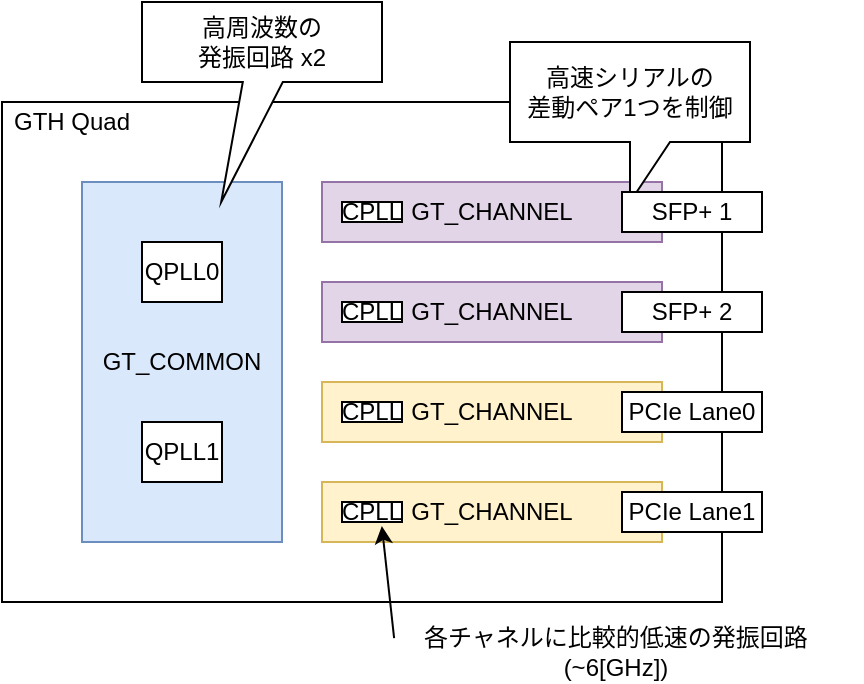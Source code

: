 <mxfile version="14.9.6" type="device" pages="4"><diagram id="eS2CCyzVlLUsjGU6bi0a" name="ページ1"><mxGraphModel dx="692" dy="543" grid="0" gridSize="10" guides="1" tooltips="1" connect="1" arrows="1" fold="1" page="1" pageScale="1" pageWidth="827" pageHeight="1169" math="0" shadow="0"><root><mxCell id="0"/><mxCell id="1" parent="0"/><mxCell id="20jmERsMM1dgUrmuHTMS-32" value="" style="group" vertex="1" connectable="0" parent="1"><mxGeometry x="60" y="40" width="430" height="340" as="geometry"/></mxCell><mxCell id="20jmERsMM1dgUrmuHTMS-18" value="" style="rounded=0;whiteSpace=wrap;html=1;" vertex="1" parent="20jmERsMM1dgUrmuHTMS-32"><mxGeometry y="50" width="360" height="250" as="geometry"/></mxCell><mxCell id="20jmERsMM1dgUrmuHTMS-8" value="GT_COMMON" style="rounded=0;whiteSpace=wrap;html=1;fillColor=#dae8fc;strokeColor=#6c8ebf;" vertex="1" parent="20jmERsMM1dgUrmuHTMS-32"><mxGeometry x="40" y="90" width="100" height="180" as="geometry"/></mxCell><mxCell id="20jmERsMM1dgUrmuHTMS-3" value="GT_CHANNEL" style="rounded=0;whiteSpace=wrap;html=1;fillColor=#e1d5e7;strokeColor=#9673a6;" vertex="1" parent="20jmERsMM1dgUrmuHTMS-32"><mxGeometry x="160" y="90" width="170" height="30" as="geometry"/></mxCell><mxCell id="20jmERsMM1dgUrmuHTMS-4" value="QPLL0" style="rounded=0;whiteSpace=wrap;html=1;" vertex="1" parent="20jmERsMM1dgUrmuHTMS-32"><mxGeometry x="70" y="120" width="40" height="30" as="geometry"/></mxCell><mxCell id="20jmERsMM1dgUrmuHTMS-5" value="GT_CHANNEL" style="rounded=0;whiteSpace=wrap;html=1;fillColor=#e1d5e7;strokeColor=#9673a6;" vertex="1" parent="20jmERsMM1dgUrmuHTMS-32"><mxGeometry x="160" y="140" width="170" height="30" as="geometry"/></mxCell><mxCell id="20jmERsMM1dgUrmuHTMS-6" value="GT_CHANNEL" style="rounded=0;whiteSpace=wrap;html=1;fillColor=#fff2cc;strokeColor=#d6b656;" vertex="1" parent="20jmERsMM1dgUrmuHTMS-32"><mxGeometry x="160" y="190" width="170" height="30" as="geometry"/></mxCell><mxCell id="20jmERsMM1dgUrmuHTMS-7" value="GT_CHANNEL" style="rounded=0;whiteSpace=wrap;html=1;fillColor=#fff2cc;strokeColor=#d6b656;" vertex="1" parent="20jmERsMM1dgUrmuHTMS-32"><mxGeometry x="160" y="240" width="170" height="30" as="geometry"/></mxCell><mxCell id="20jmERsMM1dgUrmuHTMS-10" value="QPLL1" style="rounded=0;whiteSpace=wrap;html=1;" vertex="1" parent="20jmERsMM1dgUrmuHTMS-32"><mxGeometry x="70" y="210" width="40" height="30" as="geometry"/></mxCell><mxCell id="20jmERsMM1dgUrmuHTMS-11" value="CPLL" style="rounded=0;whiteSpace=wrap;html=1;" vertex="1" parent="20jmERsMM1dgUrmuHTMS-32"><mxGeometry x="170" y="100" width="30" height="10" as="geometry"/></mxCell><mxCell id="20jmERsMM1dgUrmuHTMS-12" value="CPLL" style="rounded=0;whiteSpace=wrap;html=1;" vertex="1" parent="20jmERsMM1dgUrmuHTMS-32"><mxGeometry x="170" y="150" width="30" height="10" as="geometry"/></mxCell><mxCell id="20jmERsMM1dgUrmuHTMS-13" value="CPLL" style="rounded=0;whiteSpace=wrap;html=1;" vertex="1" parent="20jmERsMM1dgUrmuHTMS-32"><mxGeometry x="170" y="200" width="30" height="10" as="geometry"/></mxCell><mxCell id="20jmERsMM1dgUrmuHTMS-14" value="CPLL" style="rounded=0;whiteSpace=wrap;html=1;" vertex="1" parent="20jmERsMM1dgUrmuHTMS-32"><mxGeometry x="170" y="250" width="30" height="10" as="geometry"/></mxCell><mxCell id="20jmERsMM1dgUrmuHTMS-16" value="高速シリアルの&lt;br&gt;差動ペア1つを制御" style="shape=callout;whiteSpace=wrap;html=1;perimeter=calloutPerimeter;" vertex="1" parent="20jmERsMM1dgUrmuHTMS-32"><mxGeometry x="254" y="20" width="120" height="80" as="geometry"/></mxCell><mxCell id="20jmERsMM1dgUrmuHTMS-19" value="GTH Quad" style="text;html=1;strokeColor=none;fillColor=none;align=center;verticalAlign=middle;whiteSpace=wrap;rounded=0;" vertex="1" parent="20jmERsMM1dgUrmuHTMS-32"><mxGeometry y="50" width="70" height="20" as="geometry"/></mxCell><mxCell id="20jmERsMM1dgUrmuHTMS-20" value="高周波数の&lt;br&gt;発振回路 x2" style="shape=callout;whiteSpace=wrap;html=1;perimeter=calloutPerimeter;position2=0.33;base=20;size=60;position=0.42;" vertex="1" parent="20jmERsMM1dgUrmuHTMS-32"><mxGeometry x="70" width="120" height="100" as="geometry"/></mxCell><mxCell id="20jmERsMM1dgUrmuHTMS-30" value="各チャネルに比較的低速の発振回路 &lt;br&gt;(~6[GHz])" style="text;html=1;strokeColor=none;fillColor=none;align=center;verticalAlign=middle;whiteSpace=wrap;rounded=0;" vertex="1" parent="20jmERsMM1dgUrmuHTMS-32"><mxGeometry x="184" y="310" width="246" height="30" as="geometry"/></mxCell><mxCell id="20jmERsMM1dgUrmuHTMS-31" value="" style="endArrow=classic;html=1;exitX=0.049;exitY=0.267;exitDx=0;exitDy=0;exitPerimeter=0;entryX=0.176;entryY=0.733;entryDx=0;entryDy=0;entryPerimeter=0;" edge="1" parent="20jmERsMM1dgUrmuHTMS-32" source="20jmERsMM1dgUrmuHTMS-30" target="20jmERsMM1dgUrmuHTMS-7"><mxGeometry width="50" height="50" relative="1" as="geometry"><mxPoint x="230" y="240" as="sourcePoint"/><mxPoint x="280" y="190" as="targetPoint"/></mxGeometry></mxCell><mxCell id="20jmERsMM1dgUrmuHTMS-36" value="SFP+ 1" style="rounded=0;whiteSpace=wrap;html=1;" vertex="1" parent="20jmERsMM1dgUrmuHTMS-32"><mxGeometry x="310" y="95" width="70" height="20" as="geometry"/></mxCell><mxCell id="20jmERsMM1dgUrmuHTMS-37" value="SFP+ 2" style="rounded=0;whiteSpace=wrap;html=1;" vertex="1" parent="20jmERsMM1dgUrmuHTMS-32"><mxGeometry x="310" y="145" width="70" height="20" as="geometry"/></mxCell><mxCell id="20jmERsMM1dgUrmuHTMS-34" value="PCIe Lane0" style="rounded=0;whiteSpace=wrap;html=1;" vertex="1" parent="20jmERsMM1dgUrmuHTMS-32"><mxGeometry x="310" y="195" width="70" height="20" as="geometry"/></mxCell><mxCell id="20jmERsMM1dgUrmuHTMS-35" value="PCIe Lane1" style="rounded=0;whiteSpace=wrap;html=1;" vertex="1" parent="20jmERsMM1dgUrmuHTMS-32"><mxGeometry x="310" y="245" width="70" height="20" as="geometry"/></mxCell></root></mxGraphModel></diagram><diagram id="W0kIuHOvOEb7Jq3PEOgI" name="ページ2"><mxGraphModel dx="1519" dy="543" grid="1" gridSize="10" guides="1" tooltips="1" connect="1" arrows="1" fold="1" page="1" pageScale="1" pageWidth="827" pageHeight="1169" math="0" shadow="0"><root><mxCell id="2oMVdeUQd1I6vXex3bKi-0"/><mxCell id="2oMVdeUQd1I6vXex3bKi-1" parent="2oMVdeUQd1I6vXex3bKi-0"/><mxCell id="l8VMRoq34_o4RC0qEP0_-49" value="" style="group" vertex="1" connectable="0" parent="2oMVdeUQd1I6vXex3bKi-1"><mxGeometry x="-120" y="80" width="640" height="270" as="geometry"/></mxCell><mxCell id="l8VMRoq34_o4RC0qEP0_-1" value="" style="rounded=0;whiteSpace=wrap;html=1;" vertex="1" parent="l8VMRoq34_o4RC0qEP0_-49"><mxGeometry x="130" y="10" width="410" height="250" as="geometry"/></mxCell><mxCell id="l8VMRoq34_o4RC0qEP0_-2" value="GT_COMMON" style="rounded=0;whiteSpace=wrap;html=1;fillColor=#dae8fc;strokeColor=#6c8ebf;" vertex="1" parent="l8VMRoq34_o4RC0qEP0_-49"><mxGeometry x="220" y="50" width="100" height="180" as="geometry"/></mxCell><mxCell id="l8VMRoq34_o4RC0qEP0_-3" value="GT_CHANNEL" style="rounded=0;whiteSpace=wrap;html=1;fillColor=#e1d5e7;strokeColor=#9673a6;" vertex="1" parent="l8VMRoq34_o4RC0qEP0_-49"><mxGeometry x="340" y="50" width="170" height="30" as="geometry"/></mxCell><mxCell id="l8VMRoq34_o4RC0qEP0_-4" value="QPLL0" style="rounded=0;whiteSpace=wrap;html=1;" vertex="1" parent="l8VMRoq34_o4RC0qEP0_-49"><mxGeometry x="250" y="80" width="40" height="30" as="geometry"/></mxCell><mxCell id="l8VMRoq34_o4RC0qEP0_-5" value="GT_CHANNEL" style="rounded=0;whiteSpace=wrap;html=1;fillColor=#e1d5e7;strokeColor=#9673a6;" vertex="1" parent="l8VMRoq34_o4RC0qEP0_-49"><mxGeometry x="340" y="100" width="170" height="30" as="geometry"/></mxCell><mxCell id="l8VMRoq34_o4RC0qEP0_-6" value="GT_CHANNEL" style="rounded=0;whiteSpace=wrap;html=1;fillColor=#fff2cc;strokeColor=#d6b656;" vertex="1" parent="l8VMRoq34_o4RC0qEP0_-49"><mxGeometry x="340" y="150" width="170" height="30" as="geometry"/></mxCell><mxCell id="l8VMRoq34_o4RC0qEP0_-7" value="GT_CHANNEL" style="rounded=0;whiteSpace=wrap;html=1;fillColor=#fff2cc;strokeColor=#d6b656;" vertex="1" parent="l8VMRoq34_o4RC0qEP0_-49"><mxGeometry x="340" y="200" width="170" height="30" as="geometry"/></mxCell><mxCell id="l8VMRoq34_o4RC0qEP0_-8" value="QPLL1" style="rounded=0;whiteSpace=wrap;html=1;" vertex="1" parent="l8VMRoq34_o4RC0qEP0_-49"><mxGeometry x="250" y="170" width="40" height="30" as="geometry"/></mxCell><mxCell id="l8VMRoq34_o4RC0qEP0_-9" value="CPLL" style="rounded=0;whiteSpace=wrap;html=1;" vertex="1" parent="l8VMRoq34_o4RC0qEP0_-49"><mxGeometry x="350" y="60" width="30" height="10" as="geometry"/></mxCell><mxCell id="l8VMRoq34_o4RC0qEP0_-10" value="CPLL" style="rounded=0;whiteSpace=wrap;html=1;" vertex="1" parent="l8VMRoq34_o4RC0qEP0_-49"><mxGeometry x="350" y="110" width="30" height="10" as="geometry"/></mxCell><mxCell id="l8VMRoq34_o4RC0qEP0_-11" value="CPLL" style="rounded=0;whiteSpace=wrap;html=1;" vertex="1" parent="l8VMRoq34_o4RC0qEP0_-49"><mxGeometry x="350" y="160" width="30" height="10" as="geometry"/></mxCell><mxCell id="l8VMRoq34_o4RC0qEP0_-12" value="CPLL" style="rounded=0;whiteSpace=wrap;html=1;" vertex="1" parent="l8VMRoq34_o4RC0qEP0_-49"><mxGeometry x="350" y="210" width="30" height="10" as="geometry"/></mxCell><mxCell id="l8VMRoq34_o4RC0qEP0_-14" value="GTH Quad" style="text;html=1;strokeColor=none;fillColor=none;align=center;verticalAlign=middle;whiteSpace=wrap;rounded=0;" vertex="1" parent="l8VMRoq34_o4RC0qEP0_-49"><mxGeometry x="130" y="10" width="70" height="20" as="geometry"/></mxCell><mxCell id="l8VMRoq34_o4RC0qEP0_-16" value="10.312[Gbps]" style="text;html=1;strokeColor=none;fillColor=none;align=center;verticalAlign=middle;whiteSpace=wrap;rounded=0;" vertex="1" parent="l8VMRoq34_o4RC0qEP0_-49"><mxGeometry x="560" y="80" width="80" height="20" as="geometry"/></mxCell><mxCell id="l8VMRoq34_o4RC0qEP0_-18" value="SFP+ 1" style="rounded=0;whiteSpace=wrap;html=1;" vertex="1" parent="l8VMRoq34_o4RC0qEP0_-49"><mxGeometry x="490" y="55" width="70" height="20" as="geometry"/></mxCell><mxCell id="l8VMRoq34_o4RC0qEP0_-19" value="SFP+ 2" style="rounded=0;whiteSpace=wrap;html=1;" vertex="1" parent="l8VMRoq34_o4RC0qEP0_-49"><mxGeometry x="490" y="105" width="70" height="20" as="geometry"/></mxCell><mxCell id="l8VMRoq34_o4RC0qEP0_-20" value="PCIe Lane0" style="rounded=0;whiteSpace=wrap;html=1;" vertex="1" parent="l8VMRoq34_o4RC0qEP0_-49"><mxGeometry x="490" y="155" width="70" height="20" as="geometry"/></mxCell><mxCell id="l8VMRoq34_o4RC0qEP0_-21" value="PCIe Lane1" style="rounded=0;whiteSpace=wrap;html=1;" vertex="1" parent="l8VMRoq34_o4RC0qEP0_-49"><mxGeometry x="490" y="205" width="70" height="20" as="geometry"/></mxCell><mxCell id="l8VMRoq34_o4RC0qEP0_-23" value="8[Gbps]" style="text;html=1;strokeColor=none;fillColor=none;align=center;verticalAlign=middle;whiteSpace=wrap;rounded=0;" vertex="1" parent="l8VMRoq34_o4RC0qEP0_-49"><mxGeometry x="560" y="180" width="80" height="20" as="geometry"/></mxCell><mxCell id="l8VMRoq34_o4RC0qEP0_-28" style="edgeStyle=orthogonalEdgeStyle;rounded=0;orthogonalLoop=1;jettySize=auto;html=1;exitX=1;exitY=0.5;exitDx=0;exitDy=0;entryX=0;entryY=0.25;entryDx=0;entryDy=0;" edge="1" parent="l8VMRoq34_o4RC0qEP0_-49" source="l8VMRoq34_o4RC0qEP0_-25" target="l8VMRoq34_o4RC0qEP0_-2"><mxGeometry relative="1" as="geometry"/></mxCell><mxCell id="l8VMRoq34_o4RC0qEP0_-25" value="" style="triangle;whiteSpace=wrap;html=1;" vertex="1" parent="l8VMRoq34_o4RC0qEP0_-49"><mxGeometry x="160" y="80" width="40" height="30" as="geometry"/></mxCell><mxCell id="l8VMRoq34_o4RC0qEP0_-27" style="edgeStyle=orthogonalEdgeStyle;rounded=0;orthogonalLoop=1;jettySize=auto;html=1;exitX=1;exitY=0.5;exitDx=0;exitDy=0;entryX=0;entryY=0.75;entryDx=0;entryDy=0;" edge="1" parent="l8VMRoq34_o4RC0qEP0_-49" source="l8VMRoq34_o4RC0qEP0_-26" target="l8VMRoq34_o4RC0qEP0_-2"><mxGeometry relative="1" as="geometry"/></mxCell><mxCell id="l8VMRoq34_o4RC0qEP0_-26" value="" style="triangle;whiteSpace=wrap;html=1;" vertex="1" parent="l8VMRoq34_o4RC0qEP0_-49"><mxGeometry x="160" y="170" width="40" height="30" as="geometry"/></mxCell><mxCell id="l8VMRoq34_o4RC0qEP0_-35" style="edgeStyle=orthogonalEdgeStyle;rounded=0;orthogonalLoop=1;jettySize=auto;html=1;exitX=1;exitY=0.25;exitDx=0;exitDy=0;entryX=0;entryY=0.25;entryDx=0;entryDy=0;" edge="1" parent="l8VMRoq34_o4RC0qEP0_-49" source="l8VMRoq34_o4RC0qEP0_-30" target="l8VMRoq34_o4RC0qEP0_-25"><mxGeometry relative="1" as="geometry"/></mxCell><mxCell id="l8VMRoq34_o4RC0qEP0_-36" style="edgeStyle=orthogonalEdgeStyle;rounded=0;orthogonalLoop=1;jettySize=auto;html=1;exitX=1;exitY=0.75;exitDx=0;exitDy=0;entryX=0;entryY=0.75;entryDx=0;entryDy=0;" edge="1" parent="l8VMRoq34_o4RC0qEP0_-49" source="l8VMRoq34_o4RC0qEP0_-30" target="l8VMRoq34_o4RC0qEP0_-25"><mxGeometry relative="1" as="geometry"/></mxCell><mxCell id="l8VMRoq34_o4RC0qEP0_-30" value="125[MHz]" style="rounded=0;whiteSpace=wrap;html=1;" vertex="1" parent="l8VMRoq34_o4RC0qEP0_-49"><mxGeometry y="80" width="80" height="30" as="geometry"/></mxCell><mxCell id="l8VMRoq34_o4RC0qEP0_-33" style="edgeStyle=orthogonalEdgeStyle;rounded=0;orthogonalLoop=1;jettySize=auto;html=1;exitX=1;exitY=0.25;exitDx=0;exitDy=0;entryX=0;entryY=0.25;entryDx=0;entryDy=0;" edge="1" parent="l8VMRoq34_o4RC0qEP0_-49" source="l8VMRoq34_o4RC0qEP0_-32" target="l8VMRoq34_o4RC0qEP0_-26"><mxGeometry relative="1" as="geometry"/></mxCell><mxCell id="l8VMRoq34_o4RC0qEP0_-34" style="edgeStyle=orthogonalEdgeStyle;rounded=0;orthogonalLoop=1;jettySize=auto;html=1;exitX=1;exitY=0.75;exitDx=0;exitDy=0;entryX=0;entryY=0.75;entryDx=0;entryDy=0;" edge="1" parent="l8VMRoq34_o4RC0qEP0_-49" source="l8VMRoq34_o4RC0qEP0_-32" target="l8VMRoq34_o4RC0qEP0_-26"><mxGeometry relative="1" as="geometry"/></mxCell><mxCell id="l8VMRoq34_o4RC0qEP0_-32" value="100[MHz]" style="rounded=0;whiteSpace=wrap;html=1;" vertex="1" parent="l8VMRoq34_o4RC0qEP0_-49"><mxGeometry y="170" width="80" height="30" as="geometry"/></mxCell><mxCell id="l8VMRoq34_o4RC0qEP0_-37" value="" style="endArrow=none;dashed=1;html=1;" edge="1" parent="l8VMRoq34_o4RC0qEP0_-49"><mxGeometry width="50" height="50" relative="1" as="geometry"><mxPoint x="100" y="270" as="sourcePoint"/><mxPoint x="100" as="targetPoint"/></mxGeometry></mxCell><mxCell id="l8VMRoq34_o4RC0qEP0_-38" value="ボード上" style="text;html=1;strokeColor=none;fillColor=none;align=center;verticalAlign=middle;whiteSpace=wrap;rounded=0;" vertex="1" parent="l8VMRoq34_o4RC0qEP0_-49"><mxGeometry x="20" y="10" width="70" height="20" as="geometry"/></mxCell><mxCell id="l8VMRoq34_o4RC0qEP0_-39" value="" style="endArrow=classic;html=1;exitX=1;exitY=0.5;exitDx=0;exitDy=0;entryX=0;entryY=0.5;entryDx=0;entryDy=0;rounded=0;edgeStyle=orthogonalEdgeStyle;" edge="1" parent="l8VMRoq34_o4RC0qEP0_-49" source="l8VMRoq34_o4RC0qEP0_-4" target="l8VMRoq34_o4RC0qEP0_-3"><mxGeometry width="50" height="50" relative="1" as="geometry"><mxPoint x="340" y="180" as="sourcePoint"/><mxPoint x="390" y="130" as="targetPoint"/></mxGeometry></mxCell><mxCell id="l8VMRoq34_o4RC0qEP0_-40" value="" style="endArrow=classic;html=1;exitX=1;exitY=0.5;exitDx=0;exitDy=0;entryX=0;entryY=0.5;entryDx=0;entryDy=0;rounded=0;edgeStyle=orthogonalEdgeStyle;" edge="1" parent="l8VMRoq34_o4RC0qEP0_-49" source="l8VMRoq34_o4RC0qEP0_-4" target="l8VMRoq34_o4RC0qEP0_-5"><mxGeometry width="50" height="50" relative="1" as="geometry"><mxPoint x="300" y="105" as="sourcePoint"/><mxPoint x="350" y="75" as="targetPoint"/></mxGeometry></mxCell><mxCell id="l8VMRoq34_o4RC0qEP0_-41" value="" style="endArrow=classic;html=1;exitX=1;exitY=0.5;exitDx=0;exitDy=0;entryX=0;entryY=0.5;entryDx=0;entryDy=0;rounded=0;edgeStyle=orthogonalEdgeStyle;" edge="1" parent="l8VMRoq34_o4RC0qEP0_-49" source="l8VMRoq34_o4RC0qEP0_-8" target="l8VMRoq34_o4RC0qEP0_-6"><mxGeometry width="50" height="50" relative="1" as="geometry"><mxPoint x="300" y="105" as="sourcePoint"/><mxPoint x="350" y="125" as="targetPoint"/></mxGeometry></mxCell><mxCell id="l8VMRoq34_o4RC0qEP0_-42" value="" style="endArrow=classic;html=1;exitX=1;exitY=0.5;exitDx=0;exitDy=0;entryX=0;entryY=0.5;entryDx=0;entryDy=0;rounded=0;edgeStyle=orthogonalEdgeStyle;" edge="1" parent="l8VMRoq34_o4RC0qEP0_-49" source="l8VMRoq34_o4RC0qEP0_-8" target="l8VMRoq34_o4RC0qEP0_-7"><mxGeometry width="50" height="50" relative="1" as="geometry"><mxPoint x="300" y="187.5" as="sourcePoint"/><mxPoint x="350" y="175" as="targetPoint"/></mxGeometry></mxCell><mxCell id="l8VMRoq34_o4RC0qEP0_-43" value="8[GHz]" style="text;html=1;strokeColor=none;fillColor=none;align=center;verticalAlign=middle;whiteSpace=wrap;rounded=0;" vertex="1" parent="l8VMRoq34_o4RC0qEP0_-49"><mxGeometry x="250" y="205" width="40" height="20" as="geometry"/></mxCell><mxCell id="l8VMRoq34_o4RC0qEP0_-44" value="10.312[GHz]" style="text;html=1;strokeColor=none;fillColor=none;align=center;verticalAlign=middle;whiteSpace=wrap;rounded=0;" vertex="1" parent="l8VMRoq34_o4RC0qEP0_-49"><mxGeometry x="230" y="110" width="80" height="20" as="geometry"/></mxCell><mxCell id="l8VMRoq34_o4RC0qEP0_-47" style="edgeStyle=orthogonalEdgeStyle;rounded=0;orthogonalLoop=1;jettySize=auto;html=1;exitX=0;exitY=0.75;exitDx=0;exitDy=0;entryX=0;entryY=0.5;entryDx=0;entryDy=0;" edge="1" parent="l8VMRoq34_o4RC0qEP0_-49" source="l8VMRoq34_o4RC0qEP0_-2" target="l8VMRoq34_o4RC0qEP0_-8"><mxGeometry relative="1" as="geometry"/></mxCell><mxCell id="l8VMRoq34_o4RC0qEP0_-48" style="edgeStyle=orthogonalEdgeStyle;rounded=0;orthogonalLoop=1;jettySize=auto;html=1;exitX=0;exitY=0.25;exitDx=0;exitDy=0;entryX=0;entryY=0.5;entryDx=0;entryDy=0;" edge="1" parent="l8VMRoq34_o4RC0qEP0_-49" source="l8VMRoq34_o4RC0qEP0_-2" target="l8VMRoq34_o4RC0qEP0_-4"><mxGeometry relative="1" as="geometry"/></mxCell></root></mxGraphModel></diagram><diagram id="2SAsxAnkVkmS15b0MzCc" name="ページ3"><mxGraphModel dx="835" dy="656" grid="1" gridSize="10" guides="1" tooltips="1" connect="1" arrows="1" fold="1" page="1" pageScale="1" pageWidth="827" pageHeight="1169" math="0" shadow="0"><root><mxCell id="GbsY0GIdInyBq7rloHlT-0"/><mxCell id="GbsY0GIdInyBq7rloHlT-1" parent="GbsY0GIdInyBq7rloHlT-0"/></root></mxGraphModel></diagram><diagram id="EsNYz64NeHCyjF8rQPxB" name="ページ4"><mxGraphModel dx="1211" dy="951" grid="1" gridSize="10" guides="1" tooltips="1" connect="1" arrows="1" fold="1" page="1" pageScale="1" pageWidth="827" pageHeight="1169" math="0" shadow="0"><root><mxCell id="Y7dN77Y2ZnDWy0jUVlbz-0"/><mxCell id="Y7dN77Y2ZnDWy0jUVlbz-1" parent="Y7dN77Y2ZnDWy0jUVlbz-0"/></root></mxGraphModel></diagram></mxfile>